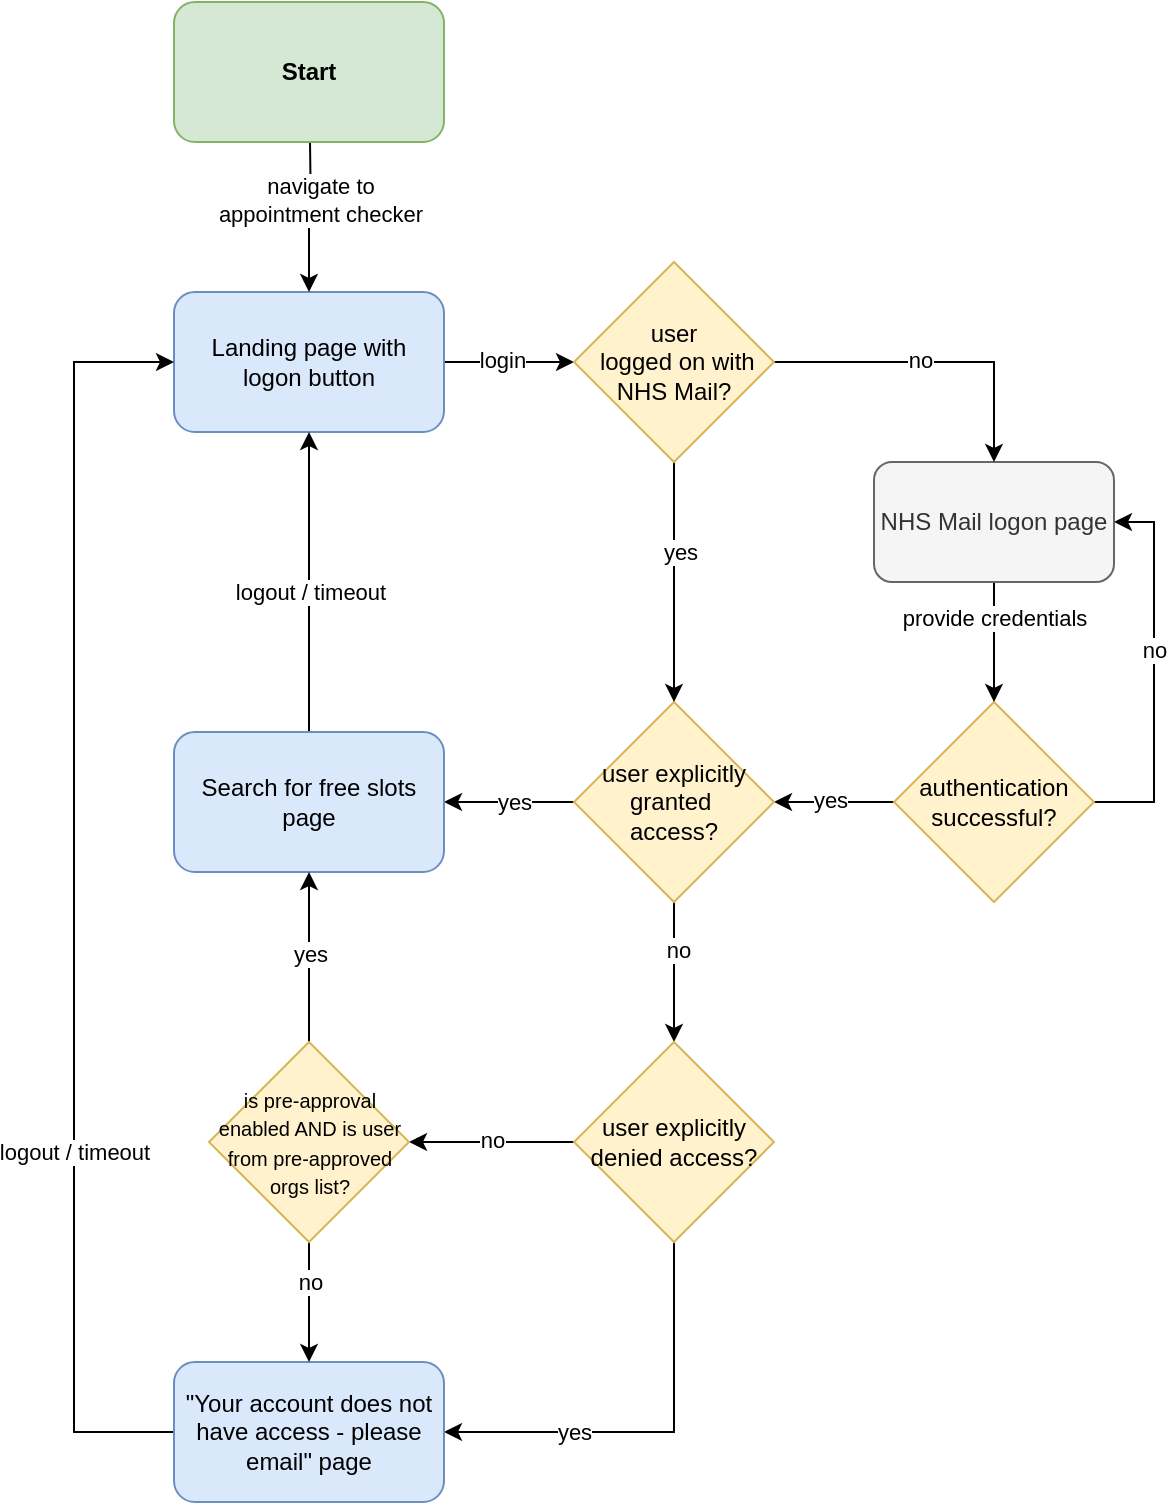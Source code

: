 <mxfile version="13.6.9" type="device"><diagram id="C5RBs43oDa-KdzZeNtuy" name="Page-1"><mxGraphModel dx="1136" dy="964" grid="1" gridSize="10" guides="1" tooltips="1" connect="1" arrows="1" fold="1" page="1" pageScale="1" pageWidth="827" pageHeight="1169" math="0" shadow="0"><root><mxCell id="WIyWlLk6GJQsqaUBKTNV-0"/><mxCell id="WIyWlLk6GJQsqaUBKTNV-1" parent="WIyWlLk6GJQsqaUBKTNV-0"/><mxCell id="4Bm3vftE56TEj9ZPdC-9-7" style="edgeStyle=orthogonalEdgeStyle;rounded=0;orthogonalLoop=1;jettySize=auto;html=1;exitX=1;exitY=0.5;exitDx=0;exitDy=0;entryX=1;entryY=0.5;entryDx=0;entryDy=0;" parent="WIyWlLk6GJQsqaUBKTNV-1" source="4Bm3vftE56TEj9ZPdC-9-2" target="4Bm3vftE56TEj9ZPdC-9-3" edge="1"><mxGeometry relative="1" as="geometry"><Array as="points"><mxPoint x="610" y="450"/><mxPoint x="610" y="310"/></Array></mxGeometry></mxCell><mxCell id="4Bm3vftE56TEj9ZPdC-9-8" value="no" style="edgeLabel;html=1;align=center;verticalAlign=middle;resizable=0;points=[];" parent="4Bm3vftE56TEj9ZPdC-9-7" vertex="1" connectable="0"><mxGeometry x="0.118" relative="1" as="geometry"><mxPoint as="offset"/></mxGeometry></mxCell><mxCell id="4Bm3vftE56TEj9ZPdC-9-13" style="edgeStyle=orthogonalEdgeStyle;rounded=0;orthogonalLoop=1;jettySize=auto;html=1;exitX=0;exitY=0.5;exitDx=0;exitDy=0;entryX=1;entryY=0.5;entryDx=0;entryDy=0;" parent="WIyWlLk6GJQsqaUBKTNV-1" source="4Bm3vftE56TEj9ZPdC-9-2" target="4Bm3vftE56TEj9ZPdC-9-12" edge="1"><mxGeometry relative="1" as="geometry"/></mxCell><mxCell id="4Bm3vftE56TEj9ZPdC-9-15" value="yes" style="edgeLabel;html=1;align=center;verticalAlign=middle;resizable=0;points=[];" parent="4Bm3vftE56TEj9ZPdC-9-13" vertex="1" connectable="0"><mxGeometry x="0.067" y="-1" relative="1" as="geometry"><mxPoint as="offset"/></mxGeometry></mxCell><mxCell id="4Bm3vftE56TEj9ZPdC-9-2" value="authentication successful?" style="rhombus;whiteSpace=wrap;html=1;fillColor=#fff2cc;strokeColor=#d6b656;" parent="WIyWlLk6GJQsqaUBKTNV-1" vertex="1"><mxGeometry x="480" y="400" width="100" height="100" as="geometry"/></mxCell><mxCell id="4Bm3vftE56TEj9ZPdC-9-6" style="edgeStyle=orthogonalEdgeStyle;rounded=0;orthogonalLoop=1;jettySize=auto;html=1;exitX=0.5;exitY=1;exitDx=0;exitDy=0;entryX=0.5;entryY=0;entryDx=0;entryDy=0;" parent="WIyWlLk6GJQsqaUBKTNV-1" source="4Bm3vftE56TEj9ZPdC-9-3" target="4Bm3vftE56TEj9ZPdC-9-2" edge="1"><mxGeometry relative="1" as="geometry"/></mxCell><mxCell id="4Bm3vftE56TEj9ZPdC-9-54" value="provide credentials" style="edgeLabel;html=1;align=center;verticalAlign=middle;resizable=0;points=[];" parent="4Bm3vftE56TEj9ZPdC-9-6" vertex="1" connectable="0"><mxGeometry x="-0.4" relative="1" as="geometry"><mxPoint as="offset"/></mxGeometry></mxCell><mxCell id="4Bm3vftE56TEj9ZPdC-9-3" value="NHS Mail logon page" style="rounded=1;whiteSpace=wrap;html=1;fillColor=#f5f5f5;strokeColor=#666666;fontColor=#333333;" parent="WIyWlLk6GJQsqaUBKTNV-1" vertex="1"><mxGeometry x="470" y="280" width="120" height="60" as="geometry"/></mxCell><mxCell id="4Bm3vftE56TEj9ZPdC-9-18" style="edgeStyle=orthogonalEdgeStyle;rounded=0;orthogonalLoop=1;jettySize=auto;html=1;exitX=0.5;exitY=1;exitDx=0;exitDy=0;entryX=0.5;entryY=0;entryDx=0;entryDy=0;" parent="WIyWlLk6GJQsqaUBKTNV-1" source="4Bm3vftE56TEj9ZPdC-9-12" edge="1"><mxGeometry relative="1" as="geometry"><mxPoint x="370" y="570" as="targetPoint"/></mxGeometry></mxCell><mxCell id="4Bm3vftE56TEj9ZPdC-9-21" value="no" style="edgeLabel;html=1;align=center;verticalAlign=middle;resizable=0;points=[];" parent="4Bm3vftE56TEj9ZPdC-9-18" vertex="1" connectable="0"><mxGeometry x="-0.314" y="2" relative="1" as="geometry"><mxPoint as="offset"/></mxGeometry></mxCell><mxCell id="4Bm3vftE56TEj9ZPdC-9-31" style="edgeStyle=orthogonalEdgeStyle;rounded=0;orthogonalLoop=1;jettySize=auto;html=1;exitX=0;exitY=0.5;exitDx=0;exitDy=0;entryX=1;entryY=0.5;entryDx=0;entryDy=0;" parent="WIyWlLk6GJQsqaUBKTNV-1" source="4Bm3vftE56TEj9ZPdC-9-12" target="4Bm3vftE56TEj9ZPdC-9-29" edge="1"><mxGeometry relative="1" as="geometry"/></mxCell><mxCell id="4Bm3vftE56TEj9ZPdC-9-56" value="yes" style="edgeLabel;html=1;align=center;verticalAlign=middle;resizable=0;points=[];" parent="4Bm3vftE56TEj9ZPdC-9-31" vertex="1" connectable="0"><mxGeometry x="0.323" y="-1" relative="1" as="geometry"><mxPoint x="13" y="1" as="offset"/></mxGeometry></mxCell><mxCell id="4Bm3vftE56TEj9ZPdC-9-12" value="user explicitly granted&amp;nbsp;&lt;br&gt;access?" style="rhombus;whiteSpace=wrap;html=1;fillColor=#fff2cc;strokeColor=#d6b656;" parent="WIyWlLk6GJQsqaUBKTNV-1" vertex="1"><mxGeometry x="320" y="400" width="100" height="100" as="geometry"/></mxCell><mxCell id="4Bm3vftE56TEj9ZPdC-9-26" style="edgeStyle=orthogonalEdgeStyle;rounded=0;orthogonalLoop=1;jettySize=auto;html=1;exitX=0.5;exitY=1;exitDx=0;exitDy=0;entryX=1;entryY=0.5;entryDx=0;entryDy=0;" parent="WIyWlLk6GJQsqaUBKTNV-1" source="4Bm3vftE56TEj9ZPdC-9-20" target="4Bm3vftE56TEj9ZPdC-9-30" edge="1"><mxGeometry relative="1" as="geometry"><mxPoint x="370" y="710" as="targetPoint"/></mxGeometry></mxCell><mxCell id="4Bm3vftE56TEj9ZPdC-9-43" value="yes" style="edgeLabel;html=1;align=center;verticalAlign=middle;resizable=0;points=[];" parent="4Bm3vftE56TEj9ZPdC-9-26" vertex="1" connectable="0"><mxGeometry x="-0.133" y="2" relative="1" as="geometry"><mxPoint x="-52" y="4" as="offset"/></mxGeometry></mxCell><mxCell id="cOZh8jKZ-SIbpjgVuit--1" style="edgeStyle=orthogonalEdgeStyle;rounded=0;orthogonalLoop=1;jettySize=auto;html=1;exitX=0;exitY=0.5;exitDx=0;exitDy=0;entryX=1;entryY=0.5;entryDx=0;entryDy=0;" edge="1" parent="WIyWlLk6GJQsqaUBKTNV-1" source="4Bm3vftE56TEj9ZPdC-9-20" target="cOZh8jKZ-SIbpjgVuit--0"><mxGeometry relative="1" as="geometry"/></mxCell><mxCell id="cOZh8jKZ-SIbpjgVuit--2" value="no" style="edgeLabel;html=1;align=center;verticalAlign=middle;resizable=0;points=[];" vertex="1" connectable="0" parent="cOZh8jKZ-SIbpjgVuit--1"><mxGeometry x="-0.006" y="-1" relative="1" as="geometry"><mxPoint as="offset"/></mxGeometry></mxCell><mxCell id="4Bm3vftE56TEj9ZPdC-9-20" value="user explicitly denied access?" style="rhombus;whiteSpace=wrap;html=1;fillColor=#fff2cc;strokeColor=#d6b656;" parent="WIyWlLk6GJQsqaUBKTNV-1" vertex="1"><mxGeometry x="320" y="570" width="100" height="100" as="geometry"/></mxCell><mxCell id="4Bm3vftE56TEj9ZPdC-9-35" style="edgeStyle=orthogonalEdgeStyle;rounded=0;orthogonalLoop=1;jettySize=auto;html=1;exitX=1;exitY=0.5;exitDx=0;exitDy=0;entryX=0;entryY=0.5;entryDx=0;entryDy=0;" parent="WIyWlLk6GJQsqaUBKTNV-1" source="4Bm3vftE56TEj9ZPdC-9-28" target="4Bm3vftE56TEj9ZPdC-9-34" edge="1"><mxGeometry relative="1" as="geometry"/></mxCell><mxCell id="4Bm3vftE56TEj9ZPdC-9-42" value="login" style="edgeLabel;html=1;align=center;verticalAlign=middle;resizable=0;points=[];" parent="4Bm3vftE56TEj9ZPdC-9-35" vertex="1" connectable="0"><mxGeometry x="-0.108" y="1" relative="1" as="geometry"><mxPoint as="offset"/></mxGeometry></mxCell><mxCell id="4Bm3vftE56TEj9ZPdC-9-28" value="Landing page with &lt;br&gt;logon button" style="rounded=1;whiteSpace=wrap;html=1;fillColor=#dae8fc;strokeColor=#6c8ebf;" parent="WIyWlLk6GJQsqaUBKTNV-1" vertex="1"><mxGeometry x="120" y="195" width="135" height="70" as="geometry"/></mxCell><mxCell id="4Bm3vftE56TEj9ZPdC-9-40" style="edgeStyle=orthogonalEdgeStyle;rounded=0;orthogonalLoop=1;jettySize=auto;html=1;exitX=0.5;exitY=0;exitDx=0;exitDy=0;entryX=0.5;entryY=1;entryDx=0;entryDy=0;" parent="WIyWlLk6GJQsqaUBKTNV-1" source="4Bm3vftE56TEj9ZPdC-9-29" target="4Bm3vftE56TEj9ZPdC-9-28" edge="1"><mxGeometry relative="1" as="geometry"/></mxCell><mxCell id="4Bm3vftE56TEj9ZPdC-9-41" value="logout / timeout" style="edgeLabel;html=1;align=center;verticalAlign=middle;resizable=0;points=[];" parent="4Bm3vftE56TEj9ZPdC-9-40" vertex="1" connectable="0"><mxGeometry x="-0.067" y="1" relative="1" as="geometry"><mxPoint x="1" as="offset"/></mxGeometry></mxCell><mxCell id="4Bm3vftE56TEj9ZPdC-9-29" value="Search for free slots page" style="rounded=1;whiteSpace=wrap;html=1;fillColor=#dae8fc;strokeColor=#6c8ebf;" parent="WIyWlLk6GJQsqaUBKTNV-1" vertex="1"><mxGeometry x="120" y="415" width="135" height="70" as="geometry"/></mxCell><mxCell id="4Bm3vftE56TEj9ZPdC-9-44" style="edgeStyle=orthogonalEdgeStyle;rounded=0;orthogonalLoop=1;jettySize=auto;html=1;exitX=0;exitY=0.5;exitDx=0;exitDy=0;entryX=0;entryY=0.5;entryDx=0;entryDy=0;" parent="WIyWlLk6GJQsqaUBKTNV-1" source="4Bm3vftE56TEj9ZPdC-9-30" target="4Bm3vftE56TEj9ZPdC-9-28" edge="1"><mxGeometry relative="1" as="geometry"><Array as="points"><mxPoint x="70" y="765"/><mxPoint x="70" y="230"/></Array></mxGeometry></mxCell><mxCell id="4Bm3vftE56TEj9ZPdC-9-45" value="logout / timeout" style="edgeLabel;html=1;align=center;verticalAlign=middle;resizable=0;points=[];" parent="4Bm3vftE56TEj9ZPdC-9-44" vertex="1" connectable="0"><mxGeometry x="-0.471" y="-117" relative="1" as="geometry"><mxPoint x="-117" y="-22" as="offset"/></mxGeometry></mxCell><mxCell id="4Bm3vftE56TEj9ZPdC-9-30" value="&quot;Your account does not have access - please email&quot; page" style="rounded=1;whiteSpace=wrap;html=1;fillColor=#dae8fc;strokeColor=#6c8ebf;" parent="WIyWlLk6GJQsqaUBKTNV-1" vertex="1"><mxGeometry x="120" y="730" width="135" height="70" as="geometry"/></mxCell><mxCell id="4Bm3vftE56TEj9ZPdC-9-51" style="edgeStyle=orthogonalEdgeStyle;rounded=0;orthogonalLoop=1;jettySize=auto;html=1;entryX=0.5;entryY=0;entryDx=0;entryDy=0;" parent="WIyWlLk6GJQsqaUBKTNV-1" target="4Bm3vftE56TEj9ZPdC-9-28" edge="1"><mxGeometry relative="1" as="geometry"><mxPoint x="188" y="120" as="sourcePoint"/></mxGeometry></mxCell><mxCell id="4Bm3vftE56TEj9ZPdC-9-52" value="navigate to &lt;br&gt;appointment checker" style="edgeLabel;html=1;align=center;verticalAlign=middle;resizable=0;points=[];" parent="4Bm3vftE56TEj9ZPdC-9-51" vertex="1" connectable="0"><mxGeometry x="-0.243" y="4" relative="1" as="geometry"><mxPoint as="offset"/></mxGeometry></mxCell><mxCell id="4Bm3vftE56TEj9ZPdC-9-36" style="edgeStyle=orthogonalEdgeStyle;rounded=0;orthogonalLoop=1;jettySize=auto;html=1;exitX=1;exitY=0.5;exitDx=0;exitDy=0;entryX=0.5;entryY=0;entryDx=0;entryDy=0;" parent="WIyWlLk6GJQsqaUBKTNV-1" source="4Bm3vftE56TEj9ZPdC-9-34" target="4Bm3vftE56TEj9ZPdC-9-3" edge="1"><mxGeometry relative="1" as="geometry"/></mxCell><mxCell id="4Bm3vftE56TEj9ZPdC-9-37" value="no" style="edgeLabel;html=1;align=center;verticalAlign=middle;resizable=0;points=[];" parent="4Bm3vftE56TEj9ZPdC-9-36" vertex="1" connectable="0"><mxGeometry x="-0.087" y="1" relative="1" as="geometry"><mxPoint as="offset"/></mxGeometry></mxCell><mxCell id="4Bm3vftE56TEj9ZPdC-9-38" style="edgeStyle=orthogonalEdgeStyle;rounded=0;orthogonalLoop=1;jettySize=auto;html=1;exitX=0.5;exitY=1;exitDx=0;exitDy=0;entryX=0.5;entryY=0;entryDx=0;entryDy=0;" parent="WIyWlLk6GJQsqaUBKTNV-1" source="4Bm3vftE56TEj9ZPdC-9-34" target="4Bm3vftE56TEj9ZPdC-9-12" edge="1"><mxGeometry relative="1" as="geometry"/></mxCell><mxCell id="4Bm3vftE56TEj9ZPdC-9-39" value="yes" style="edgeLabel;html=1;align=center;verticalAlign=middle;resizable=0;points=[];" parent="4Bm3vftE56TEj9ZPdC-9-38" vertex="1" connectable="0"><mxGeometry x="-0.25" y="3" relative="1" as="geometry"><mxPoint as="offset"/></mxGeometry></mxCell><mxCell id="4Bm3vftE56TEj9ZPdC-9-34" value="user&lt;br&gt;&amp;nbsp;logged on with NHS Mail?" style="rhombus;whiteSpace=wrap;html=1;fillColor=#fff2cc;strokeColor=#d6b656;" parent="WIyWlLk6GJQsqaUBKTNV-1" vertex="1"><mxGeometry x="320" y="180" width="100" height="100" as="geometry"/></mxCell><mxCell id="4Bm3vftE56TEj9ZPdC-9-46" value="" style="shape=image;html=1;verticalAlign=top;verticalLabelPosition=bottom;labelBackgroundColor=#ffffff;imageAspect=0;aspect=fixed;image=https://cdn4.iconfinder.com/data/icons/user-interface-181/32/Padlock-128.png" parent="WIyWlLk6GJQsqaUBKTNV-1" vertex="1"><mxGeometry x="232" y="460" width="20" height="20" as="geometry"/></mxCell><mxCell id="4Bm3vftE56TEj9ZPdC-9-47" value="" style="shape=image;html=1;verticalAlign=top;verticalLabelPosition=bottom;labelBackgroundColor=#ffffff;imageAspect=0;aspect=fixed;image=https://cdn4.iconfinder.com/data/icons/user-interface-181/32/Padlock-128.png" parent="WIyWlLk6GJQsqaUBKTNV-1" vertex="1"><mxGeometry x="234" y="777" width="20" height="20" as="geometry"/></mxCell><mxCell id="4Bm3vftE56TEj9ZPdC-9-55" value="&lt;b&gt;Start&lt;/b&gt;" style="rounded=1;whiteSpace=wrap;html=1;fillColor=#d5e8d4;strokeColor=#82b366;" parent="WIyWlLk6GJQsqaUBKTNV-1" vertex="1"><mxGeometry x="120" y="50" width="135" height="70" as="geometry"/></mxCell><mxCell id="cOZh8jKZ-SIbpjgVuit--3" style="edgeStyle=orthogonalEdgeStyle;rounded=0;orthogonalLoop=1;jettySize=auto;html=1;exitX=0.5;exitY=0;exitDx=0;exitDy=0;entryX=0.5;entryY=1;entryDx=0;entryDy=0;" edge="1" parent="WIyWlLk6GJQsqaUBKTNV-1" source="cOZh8jKZ-SIbpjgVuit--0" target="4Bm3vftE56TEj9ZPdC-9-29"><mxGeometry relative="1" as="geometry"/></mxCell><mxCell id="cOZh8jKZ-SIbpjgVuit--4" value="yes" style="edgeLabel;html=1;align=center;verticalAlign=middle;resizable=0;points=[];" vertex="1" connectable="0" parent="cOZh8jKZ-SIbpjgVuit--3"><mxGeometry x="0.035" y="1" relative="1" as="geometry"><mxPoint x="1" as="offset"/></mxGeometry></mxCell><mxCell id="cOZh8jKZ-SIbpjgVuit--5" style="edgeStyle=orthogonalEdgeStyle;rounded=0;orthogonalLoop=1;jettySize=auto;html=1;exitX=0.5;exitY=1;exitDx=0;exitDy=0;entryX=0.5;entryY=0;entryDx=0;entryDy=0;" edge="1" parent="WIyWlLk6GJQsqaUBKTNV-1" source="cOZh8jKZ-SIbpjgVuit--0" target="4Bm3vftE56TEj9ZPdC-9-30"><mxGeometry relative="1" as="geometry"/></mxCell><mxCell id="cOZh8jKZ-SIbpjgVuit--6" value="no" style="edgeLabel;html=1;align=center;verticalAlign=middle;resizable=0;points=[];" vertex="1" connectable="0" parent="cOZh8jKZ-SIbpjgVuit--5"><mxGeometry x="-0.333" relative="1" as="geometry"><mxPoint as="offset"/></mxGeometry></mxCell><mxCell id="cOZh8jKZ-SIbpjgVuit--0" value="&lt;font style=&quot;font-size: 10px&quot;&gt;is pre-approval enabled AND is user from pre-approved orgs list?&lt;/font&gt;" style="rhombus;whiteSpace=wrap;html=1;fillColor=#fff2cc;strokeColor=#d6b656;" vertex="1" parent="WIyWlLk6GJQsqaUBKTNV-1"><mxGeometry x="137.5" y="570" width="100" height="100" as="geometry"/></mxCell></root></mxGraphModel></diagram></mxfile>